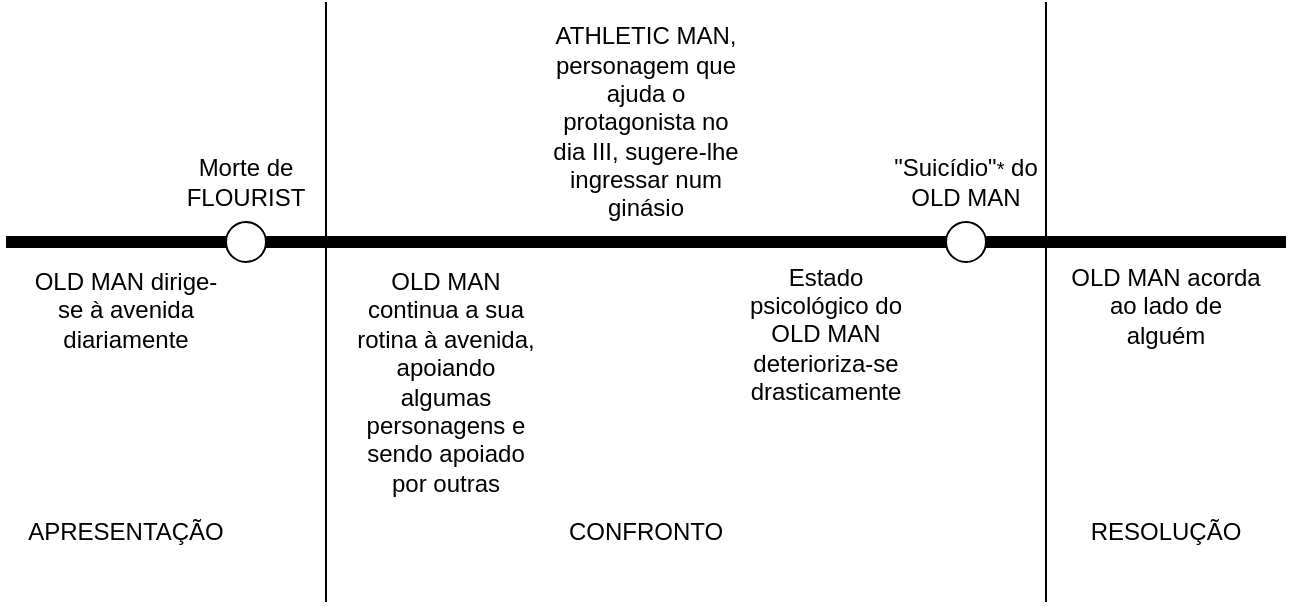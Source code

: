 <mxfile version="22.0.0" type="device">
  <diagram name="Page-1" id="XRhMNDew0ddeSEFcA10z">
    <mxGraphModel dx="493" dy="289" grid="1" gridSize="10" guides="1" tooltips="1" connect="1" arrows="1" fold="1" page="1" pageScale="1" pageWidth="850" pageHeight="1100" math="0" shadow="0">
      <root>
        <mxCell id="0" />
        <mxCell id="1" parent="0" />
        <mxCell id="_W0Cz73eyRHgDrOCuIBR-1" value="" style="endArrow=none;html=1;rounded=0;strokeWidth=6;" edge="1" parent="1" source="_W0Cz73eyRHgDrOCuIBR-6">
          <mxGeometry width="50" height="50" relative="1" as="geometry">
            <mxPoint x="80" y="320" as="sourcePoint" />
            <mxPoint x="720" y="320" as="targetPoint" />
          </mxGeometry>
        </mxCell>
        <mxCell id="_W0Cz73eyRHgDrOCuIBR-2" value="" style="endArrow=none;html=1;rounded=0;" edge="1" parent="1">
          <mxGeometry width="50" height="50" relative="1" as="geometry">
            <mxPoint x="240" y="500" as="sourcePoint" />
            <mxPoint x="240" y="200" as="targetPoint" />
          </mxGeometry>
        </mxCell>
        <mxCell id="_W0Cz73eyRHgDrOCuIBR-3" value="" style="endArrow=none;html=1;rounded=0;" edge="1" parent="1">
          <mxGeometry width="50" height="50" relative="1" as="geometry">
            <mxPoint x="600" y="500" as="sourcePoint" />
            <mxPoint x="600" y="200" as="targetPoint" />
          </mxGeometry>
        </mxCell>
        <mxCell id="_W0Cz73eyRHgDrOCuIBR-5" value="" style="endArrow=none;html=1;rounded=0;strokeWidth=6;" edge="1" parent="1" target="_W0Cz73eyRHgDrOCuIBR-4">
          <mxGeometry width="50" height="50" relative="1" as="geometry">
            <mxPoint x="80" y="320" as="sourcePoint" />
            <mxPoint x="720" y="320" as="targetPoint" />
          </mxGeometry>
        </mxCell>
        <mxCell id="_W0Cz73eyRHgDrOCuIBR-4" value="" style="ellipse;whiteSpace=wrap;html=1;aspect=fixed;" vertex="1" parent="1">
          <mxGeometry x="190" y="310" width="20" height="20" as="geometry" />
        </mxCell>
        <mxCell id="_W0Cz73eyRHgDrOCuIBR-7" value="" style="endArrow=none;html=1;rounded=0;strokeWidth=6;" edge="1" parent="1" source="_W0Cz73eyRHgDrOCuIBR-4" target="_W0Cz73eyRHgDrOCuIBR-6">
          <mxGeometry width="50" height="50" relative="1" as="geometry">
            <mxPoint x="210" y="320" as="sourcePoint" />
            <mxPoint x="720" y="320" as="targetPoint" />
          </mxGeometry>
        </mxCell>
        <mxCell id="_W0Cz73eyRHgDrOCuIBR-6" value="" style="ellipse;whiteSpace=wrap;html=1;aspect=fixed;" vertex="1" parent="1">
          <mxGeometry x="550" y="310" width="20" height="20" as="geometry" />
        </mxCell>
        <mxCell id="_W0Cz73eyRHgDrOCuIBR-9" value="OLD MAN dirige-se à avenida diariamente" style="text;html=1;strokeColor=none;fillColor=none;align=center;verticalAlign=middle;whiteSpace=wrap;rounded=0;" vertex="1" parent="1">
          <mxGeometry x="90" y="324" width="100" height="60" as="geometry" />
        </mxCell>
        <mxCell id="_W0Cz73eyRHgDrOCuIBR-10" value="Morte de FLOURIST" style="text;html=1;strokeColor=none;fillColor=none;align=center;verticalAlign=middle;whiteSpace=wrap;rounded=0;" vertex="1" parent="1">
          <mxGeometry x="150" y="260" width="100" height="60" as="geometry" />
        </mxCell>
        <mxCell id="_W0Cz73eyRHgDrOCuIBR-11" value="OLD MAN continua a sua rotina à avenida, apoiando algumas personagens e sendo apoiado por outras" style="text;html=1;strokeColor=none;fillColor=none;align=center;verticalAlign=middle;whiteSpace=wrap;rounded=0;" vertex="1" parent="1">
          <mxGeometry x="250" y="360" width="100" height="60" as="geometry" />
        </mxCell>
        <mxCell id="_W0Cz73eyRHgDrOCuIBR-12" value="ATHLETIC MAN, personagem que ajuda o protagonista no dia III, sugere-lhe ingressar num ginásio" style="text;html=1;strokeColor=none;fillColor=none;align=center;verticalAlign=middle;whiteSpace=wrap;rounded=0;" vertex="1" parent="1">
          <mxGeometry x="350" y="230" width="100" height="60" as="geometry" />
        </mxCell>
        <mxCell id="_W0Cz73eyRHgDrOCuIBR-13" value="Estado psicológico do OLD MAN deterioriza-se drasticamente" style="text;html=1;strokeColor=none;fillColor=none;align=center;verticalAlign=middle;whiteSpace=wrap;rounded=0;" vertex="1" parent="1">
          <mxGeometry x="440" y="336" width="100" height="60" as="geometry" />
        </mxCell>
        <mxCell id="_W0Cz73eyRHgDrOCuIBR-14" value="&quot;Suicídio&quot;&lt;span style=&quot;font-size: 10px;&quot;&gt;*&lt;/span&gt;&amp;nbsp;do OLD MAN" style="text;html=1;strokeColor=none;fillColor=none;align=center;verticalAlign=middle;whiteSpace=wrap;rounded=0;" vertex="1" parent="1">
          <mxGeometry x="510" y="260" width="100" height="60" as="geometry" />
        </mxCell>
        <mxCell id="_W0Cz73eyRHgDrOCuIBR-15" value="OLD MAN acorda ao lado de alguém" style="text;html=1;strokeColor=none;fillColor=none;align=center;verticalAlign=middle;whiteSpace=wrap;rounded=0;" vertex="1" parent="1">
          <mxGeometry x="610" y="322" width="100" height="60" as="geometry" />
        </mxCell>
        <mxCell id="_W0Cz73eyRHgDrOCuIBR-16" value="APRESENTAÇÃO" style="text;html=1;strokeColor=none;fillColor=none;align=center;verticalAlign=middle;whiteSpace=wrap;rounded=0;" vertex="1" parent="1">
          <mxGeometry x="110" y="450" width="60" height="30" as="geometry" />
        </mxCell>
        <mxCell id="_W0Cz73eyRHgDrOCuIBR-17" value="CONFRONTO" style="text;html=1;strokeColor=none;fillColor=none;align=center;verticalAlign=middle;whiteSpace=wrap;rounded=0;" vertex="1" parent="1">
          <mxGeometry x="370" y="450" width="60" height="30" as="geometry" />
        </mxCell>
        <mxCell id="_W0Cz73eyRHgDrOCuIBR-18" value="RESOLUÇÃO" style="text;html=1;strokeColor=none;fillColor=none;align=center;verticalAlign=middle;whiteSpace=wrap;rounded=0;" vertex="1" parent="1">
          <mxGeometry x="630" y="450" width="60" height="30" as="geometry" />
        </mxCell>
      </root>
    </mxGraphModel>
  </diagram>
</mxfile>
